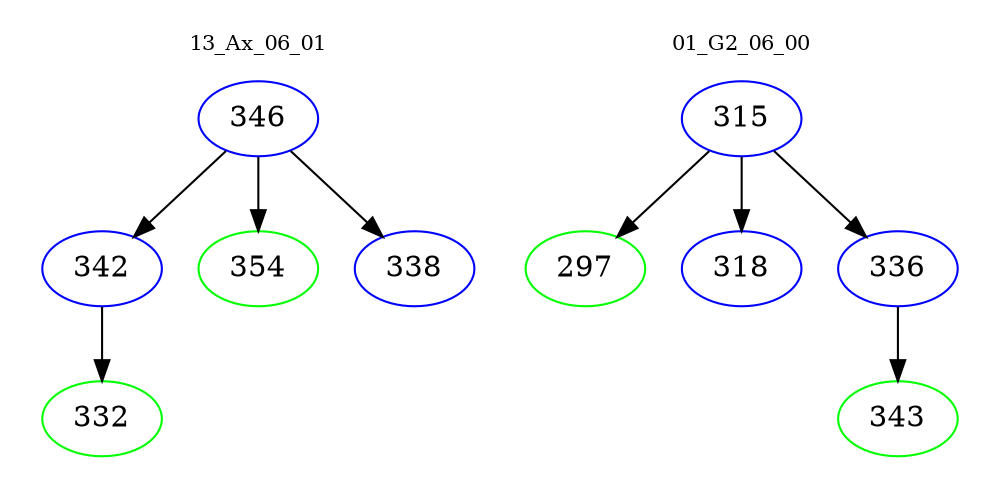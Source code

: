digraph{
subgraph cluster_0 {
color = white
label = "13_Ax_06_01";
fontsize=10;
T0_346 [label="346", color="blue"]
T0_346 -> T0_342 [color="black"]
T0_342 [label="342", color="blue"]
T0_342 -> T0_332 [color="black"]
T0_332 [label="332", color="green"]
T0_346 -> T0_354 [color="black"]
T0_354 [label="354", color="green"]
T0_346 -> T0_338 [color="black"]
T0_338 [label="338", color="blue"]
}
subgraph cluster_1 {
color = white
label = "01_G2_06_00";
fontsize=10;
T1_315 [label="315", color="blue"]
T1_315 -> T1_297 [color="black"]
T1_297 [label="297", color="green"]
T1_315 -> T1_318 [color="black"]
T1_318 [label="318", color="blue"]
T1_315 -> T1_336 [color="black"]
T1_336 [label="336", color="blue"]
T1_336 -> T1_343 [color="black"]
T1_343 [label="343", color="green"]
}
}
